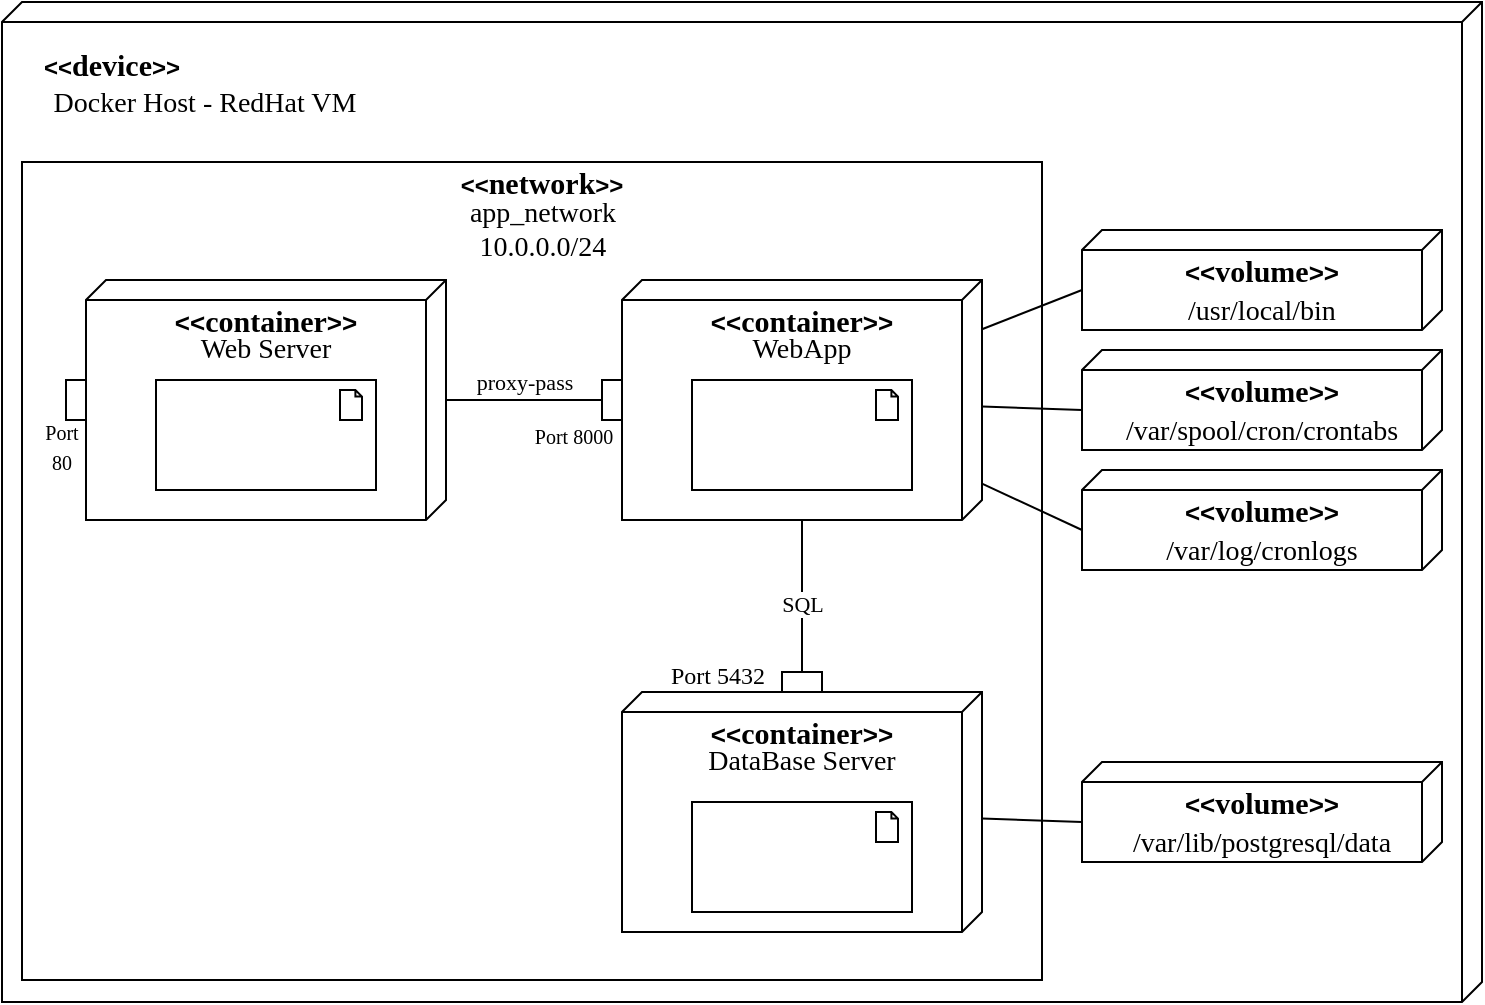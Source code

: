 <mxfile version="13.6.5" type="github">
  <diagram id="F9sWuauFsDqkvSQIgXCU" name="Page-1">
    <mxGraphModel dx="1221" dy="587" grid="1" gridSize="10" guides="1" tooltips="1" connect="1" arrows="1" fold="1" page="1" pageScale="1" pageWidth="850" pageHeight="1100" math="0" shadow="0" extFonts="Old Standard TT^https://fonts.googleapis.com/css?family=Old+Standard+TT">
      <root>
        <mxCell id="0" />
        <mxCell id="1" parent="0" />
        <mxCell id="rxS6ARzGvscLo5JfiblR-8" value="" style="verticalAlign=top;align=left;spacingTop=8;spacingLeft=2;spacingRight=12;shape=cube;size=10;direction=south;fontStyle=4;html=1;" vertex="1" parent="1">
          <mxGeometry x="40" y="20" width="740" height="500" as="geometry" />
        </mxCell>
        <mxCell id="rxS6ARzGvscLo5JfiblR-27" value="" style="rounded=0;whiteSpace=wrap;html=1;fillColor=#FFFFFF;fontFamily=Old Standard TT;" vertex="1" parent="1">
          <mxGeometry x="50" y="100" width="510" height="409" as="geometry" />
        </mxCell>
        <mxCell id="rxS6ARzGvscLo5JfiblR-1" value="" style="verticalAlign=top;align=left;spacingTop=8;spacingLeft=2;spacingRight=12;shape=cube;size=10;direction=south;fontStyle=4;html=1;" vertex="1" parent="1">
          <mxGeometry x="82" y="159" width="180" height="120" as="geometry" />
        </mxCell>
        <mxCell id="rxS6ARzGvscLo5JfiblR-2" value="" style="verticalAlign=top;align=left;spacingTop=8;spacingLeft=2;spacingRight=12;shape=cube;size=10;direction=south;fontStyle=4;html=1;" vertex="1" parent="1">
          <mxGeometry x="350" y="159" width="180" height="120" as="geometry" />
        </mxCell>
        <mxCell id="rxS6ARzGvscLo5JfiblR-3" value="" style="verticalAlign=top;align=left;spacingTop=8;spacingLeft=2;spacingRight=12;shape=cube;size=10;direction=south;fontStyle=4;html=1;" vertex="1" parent="1">
          <mxGeometry x="350" y="365" width="180" height="120" as="geometry" />
        </mxCell>
        <mxCell id="rxS6ARzGvscLo5JfiblR-4" value="" style="verticalAlign=top;align=left;spacingTop=8;spacingLeft=2;spacingRight=12;shape=cube;size=10;direction=south;fontStyle=4;html=1;" vertex="1" parent="1">
          <mxGeometry x="580" y="134" width="180" height="50" as="geometry" />
        </mxCell>
        <mxCell id="rxS6ARzGvscLo5JfiblR-5" value="" style="verticalAlign=top;align=left;spacingTop=8;spacingLeft=2;spacingRight=12;shape=cube;size=10;direction=south;fontStyle=4;html=1;" vertex="1" parent="1">
          <mxGeometry x="580" y="194" width="180" height="50" as="geometry" />
        </mxCell>
        <mxCell id="rxS6ARzGvscLo5JfiblR-6" value="" style="verticalAlign=top;align=left;spacingTop=8;spacingLeft=2;spacingRight=12;shape=cube;size=10;direction=south;fontStyle=4;html=1;" vertex="1" parent="1">
          <mxGeometry x="580" y="254" width="180" height="50" as="geometry" />
        </mxCell>
        <mxCell id="rxS6ARzGvscLo5JfiblR-7" value="" style="verticalAlign=top;align=left;spacingTop=8;spacingLeft=2;spacingRight=12;shape=cube;size=10;direction=south;fontStyle=4;html=1;" vertex="1" parent="1">
          <mxGeometry x="580" y="400" width="180" height="50" as="geometry" />
        </mxCell>
        <mxCell id="rxS6ARzGvscLo5JfiblR-17" value="&lt;b&gt;&lt;font face=&quot;Helvetica&quot;&gt;&amp;lt;&amp;lt;&lt;/font&gt;&lt;font style=&quot;font-size: 15px&quot;&gt;device&lt;/font&gt;&lt;font face=&quot;Helvetica&quot;&gt;&amp;gt;&amp;gt;&lt;/font&gt;&lt;/b&gt;" style="text;html=1;strokeColor=none;fillColor=none;align=center;verticalAlign=middle;whiteSpace=wrap;rounded=0;fontFamily=Old Standard TT;" vertex="1" parent="1">
          <mxGeometry x="50" y="41" width="90" height="20" as="geometry" />
        </mxCell>
        <mxCell id="rxS6ARzGvscLo5JfiblR-18" value="&lt;b&gt;&lt;font face=&quot;Helvetica&quot; style=&quot;font-size: 13px&quot;&gt;&amp;lt;&amp;lt;&lt;/font&gt;&lt;font style=&quot;font-size: 15px&quot;&gt;container&lt;/font&gt;&lt;font face=&quot;Helvetica&quot; style=&quot;font-size: 13px&quot;&gt;&amp;gt;&amp;gt;&lt;/font&gt;&lt;/b&gt;" style="text;html=1;strokeColor=none;fillColor=none;align=center;verticalAlign=middle;whiteSpace=wrap;rounded=0;fontFamily=Old Standard TT;" vertex="1" parent="1">
          <mxGeometry x="122" y="169" width="100" height="20" as="geometry" />
        </mxCell>
        <mxCell id="rxS6ARzGvscLo5JfiblR-19" value="&lt;b&gt;&lt;font face=&quot;Helvetica&quot; style=&quot;font-size: 13px&quot;&gt;&amp;lt;&amp;lt;&lt;/font&gt;&lt;font style=&quot;font-size: 15px&quot;&gt;container&lt;/font&gt;&lt;font face=&quot;Helvetica&quot; style=&quot;font-size: 13px&quot;&gt;&amp;gt;&amp;gt;&lt;/font&gt;&lt;/b&gt;" style="text;html=1;strokeColor=none;fillColor=none;align=center;verticalAlign=middle;whiteSpace=wrap;rounded=0;fontFamily=Old Standard TT;" vertex="1" parent="1">
          <mxGeometry x="390" y="169" width="100" height="20" as="geometry" />
        </mxCell>
        <mxCell id="rxS6ARzGvscLo5JfiblR-20" value="&lt;b&gt;&lt;font face=&quot;Helvetica&quot; style=&quot;font-size: 13px&quot;&gt;&amp;lt;&amp;lt;&lt;/font&gt;&lt;font style=&quot;font-size: 15px&quot;&gt;container&lt;/font&gt;&lt;font face=&quot;Helvetica&quot; style=&quot;font-size: 13px&quot;&gt;&amp;gt;&amp;gt;&lt;/font&gt;&lt;/b&gt;" style="text;html=1;strokeColor=none;fillColor=none;align=center;verticalAlign=middle;whiteSpace=wrap;rounded=0;fontFamily=Old Standard TT;" vertex="1" parent="1">
          <mxGeometry x="390" y="375" width="100" height="20" as="geometry" />
        </mxCell>
        <mxCell id="rxS6ARzGvscLo5JfiblR-21" value="&lt;b&gt;&lt;font face=&quot;Helvetica&quot; style=&quot;font-size: 13px&quot;&gt;&amp;lt;&amp;lt;&lt;/font&gt;&lt;font style=&quot;font-size: 15px&quot;&gt;volume&lt;/font&gt;&lt;font face=&quot;Helvetica&quot; style=&quot;font-size: 13px&quot;&gt;&amp;gt;&amp;gt;&lt;/font&gt;&lt;/b&gt;" style="text;html=1;strokeColor=none;fillColor=none;align=center;verticalAlign=middle;whiteSpace=wrap;rounded=0;fontFamily=Old Standard TT;" vertex="1" parent="1">
          <mxGeometry x="620" y="144" width="100" height="20" as="geometry" />
        </mxCell>
        <mxCell id="rxS6ARzGvscLo5JfiblR-23" value="&lt;b&gt;&lt;font face=&quot;Helvetica&quot; style=&quot;font-size: 13px&quot;&gt;&amp;lt;&amp;lt;&lt;/font&gt;&lt;font style=&quot;font-size: 15px&quot;&gt;volume&lt;/font&gt;&lt;font face=&quot;Helvetica&quot; style=&quot;font-size: 13px&quot;&gt;&amp;gt;&amp;gt;&lt;/font&gt;&lt;/b&gt;" style="text;html=1;strokeColor=none;fillColor=none;align=center;verticalAlign=middle;whiteSpace=wrap;rounded=0;fontFamily=Old Standard TT;" vertex="1" parent="1">
          <mxGeometry x="620" y="204" width="100" height="20" as="geometry" />
        </mxCell>
        <mxCell id="rxS6ARzGvscLo5JfiblR-24" value="&lt;b&gt;&lt;font face=&quot;Helvetica&quot; style=&quot;font-size: 13px&quot;&gt;&amp;lt;&amp;lt;&lt;/font&gt;&lt;font style=&quot;font-size: 15px&quot;&gt;volume&lt;/font&gt;&lt;font face=&quot;Helvetica&quot; style=&quot;font-size: 13px&quot;&gt;&amp;gt;&amp;gt;&lt;/font&gt;&lt;/b&gt;" style="text;html=1;strokeColor=none;fillColor=none;align=center;verticalAlign=middle;whiteSpace=wrap;rounded=0;fontFamily=Old Standard TT;" vertex="1" parent="1">
          <mxGeometry x="620" y="264" width="100" height="20" as="geometry" />
        </mxCell>
        <mxCell id="rxS6ARzGvscLo5JfiblR-25" value="&lt;b&gt;&lt;font face=&quot;Helvetica&quot; style=&quot;font-size: 13px&quot;&gt;&amp;lt;&amp;lt;&lt;/font&gt;&lt;font style=&quot;font-size: 15px&quot;&gt;volume&lt;/font&gt;&lt;font face=&quot;Helvetica&quot; style=&quot;font-size: 13px&quot;&gt;&amp;gt;&amp;gt;&lt;/font&gt;&lt;/b&gt;" style="text;html=1;strokeColor=none;fillColor=none;align=center;verticalAlign=middle;whiteSpace=wrap;rounded=0;fontFamily=Old Standard TT;" vertex="1" parent="1">
          <mxGeometry x="620" y="410" width="100" height="20" as="geometry" />
        </mxCell>
        <mxCell id="rxS6ARzGvscLo5JfiblR-26" value="" style="html=1;outlineConnect=0;whiteSpace=wrap;shape=mxgraph.archimate3.application;appType=artifact;archiType=square;fontFamily=Old Standard TT;fillColor=#FFFFFF;" vertex="1" parent="1">
          <mxGeometry x="117" y="209" width="110" height="55" as="geometry" />
        </mxCell>
        <mxCell id="rxS6ARzGvscLo5JfiblR-28" value="&lt;b&gt;&lt;font face=&quot;Helvetica&quot;&gt;&amp;lt;&amp;lt;&lt;/font&gt;&lt;span style=&quot;font-size: 15px&quot;&gt;network&lt;/span&gt;&lt;font face=&quot;Helvetica&quot;&gt;&amp;gt;&amp;gt;&lt;/font&gt;&lt;/b&gt;" style="text;html=1;strokeColor=none;fillColor=none;align=center;verticalAlign=middle;whiteSpace=wrap;rounded=0;fontFamily=Old Standard TT;" vertex="1" parent="1">
          <mxGeometry x="265" y="100" width="90" height="20" as="geometry" />
        </mxCell>
        <mxCell id="rxS6ARzGvscLo5JfiblR-29" value="" style="html=1;outlineConnect=0;whiteSpace=wrap;shape=mxgraph.archimate3.application;appType=artifact;archiType=square;fontFamily=Old Standard TT;fillColor=#FFFFFF;" vertex="1" parent="1">
          <mxGeometry x="385" y="209" width="110" height="55" as="geometry" />
        </mxCell>
        <mxCell id="rxS6ARzGvscLo5JfiblR-30" value="" style="html=1;outlineConnect=0;whiteSpace=wrap;shape=mxgraph.archimate3.application;appType=artifact;archiType=square;fontFamily=Old Standard TT;fillColor=#FFFFFF;" vertex="1" parent="1">
          <mxGeometry x="385" y="420" width="110" height="55" as="geometry" />
        </mxCell>
        <mxCell id="rxS6ARzGvscLo5JfiblR-32" value="proxy-pass" style="html=1;verticalAlign=bottom;endArrow=none;fontFamily=Old Standard TT;startArrow=none;startFill=0;endFill=0;endSize=4;startSize=4;entryX=0;entryY=0.5;entryDx=0;entryDy=0;labelBackgroundColor=none;" edge="1" parent="1" source="rxS6ARzGvscLo5JfiblR-1" target="rxS6ARzGvscLo5JfiblR-38">
          <mxGeometry width="80" relative="1" as="geometry">
            <mxPoint x="265" y="224" as="sourcePoint" />
            <mxPoint x="330" y="218" as="targetPoint" />
          </mxGeometry>
        </mxCell>
        <mxCell id="rxS6ARzGvscLo5JfiblR-33" value="SQL" style="html=1;verticalAlign=bottom;endArrow=none;fontFamily=Old Standard TT;startArrow=none;startFill=0;endFill=0;endSize=4;startSize=4;entryX=1;entryY=0.5;entryDx=0;entryDy=0;" edge="1" parent="1" source="rxS6ARzGvscLo5JfiblR-2" target="rxS6ARzGvscLo5JfiblR-40">
          <mxGeometry x="0.342" width="80" relative="1" as="geometry">
            <mxPoint x="385" y="320" as="sourcePoint" />
            <mxPoint x="440" y="350" as="targetPoint" />
            <mxPoint as="offset" />
          </mxGeometry>
        </mxCell>
        <mxCell id="rxS6ARzGvscLo5JfiblR-34" value="" style="endArrow=none;html=1;fontFamily=Old Standard TT;entryX=0;entryY=0;entryDx=30;entryDy=180;entryPerimeter=0;" edge="1" parent="1" source="rxS6ARzGvscLo5JfiblR-2" target="rxS6ARzGvscLo5JfiblR-5">
          <mxGeometry width="50" height="50" relative="1" as="geometry">
            <mxPoint x="495" y="350" as="sourcePoint" />
            <mxPoint x="545" y="300" as="targetPoint" />
          </mxGeometry>
        </mxCell>
        <mxCell id="rxS6ARzGvscLo5JfiblR-35" value="" style="endArrow=none;html=1;fontFamily=Old Standard TT;entryX=0;entryY=0;entryDx=30;entryDy=180;entryPerimeter=0;" edge="1" parent="1" source="rxS6ARzGvscLo5JfiblR-2" target="rxS6ARzGvscLo5JfiblR-6">
          <mxGeometry width="50" height="50" relative="1" as="geometry">
            <mxPoint x="540" y="232.214" as="sourcePoint" />
            <mxPoint x="590" y="234" as="targetPoint" />
          </mxGeometry>
        </mxCell>
        <mxCell id="rxS6ARzGvscLo5JfiblR-36" value="" style="endArrow=none;html=1;fontFamily=Old Standard TT;entryX=0;entryY=0;entryDx=30;entryDy=180;entryPerimeter=0;" edge="1" parent="1" source="rxS6ARzGvscLo5JfiblR-2" target="rxS6ARzGvscLo5JfiblR-4">
          <mxGeometry width="50" height="50" relative="1" as="geometry">
            <mxPoint x="495" y="119.996" as="sourcePoint" />
            <mxPoint x="545.0" y="143.21" as="targetPoint" />
          </mxGeometry>
        </mxCell>
        <mxCell id="rxS6ARzGvscLo5JfiblR-37" value="" style="endArrow=none;html=1;fontFamily=Old Standard TT;entryX=0;entryY=0;entryDx=30;entryDy=180;entryPerimeter=0;" edge="1" parent="1" source="rxS6ARzGvscLo5JfiblR-3" target="rxS6ARzGvscLo5JfiblR-7">
          <mxGeometry width="50" height="50" relative="1" as="geometry">
            <mxPoint x="580" y="341.786" as="sourcePoint" />
            <mxPoint x="630.0" y="365" as="targetPoint" />
          </mxGeometry>
        </mxCell>
        <mxCell id="rxS6ARzGvscLo5JfiblR-38" value="" style="rounded=0;whiteSpace=wrap;html=1;fillColor=#FFFFFF;fontFamily=Old Standard TT;" vertex="1" parent="1">
          <mxGeometry x="340" y="209" width="10" height="20" as="geometry" />
        </mxCell>
        <mxCell id="rxS6ARzGvscLo5JfiblR-39" value="&lt;font style=&quot;font-size: 10px&quot;&gt;Port 8000&lt;/font&gt;" style="text;html=1;strokeColor=none;fillColor=none;align=center;verticalAlign=middle;whiteSpace=wrap;rounded=0;fontFamily=Old Standard TT;" vertex="1" parent="1">
          <mxGeometry x="302" y="226.5" width="48" height="20" as="geometry" />
        </mxCell>
        <mxCell id="rxS6ARzGvscLo5JfiblR-40" value="" style="rounded=0;whiteSpace=wrap;html=1;fillColor=#FFFFFF;fontFamily=Old Standard TT;rotation=-90;" vertex="1" parent="1">
          <mxGeometry x="435" y="350" width="10" height="20" as="geometry" />
        </mxCell>
        <mxCell id="rxS6ARzGvscLo5JfiblR-41" value="Port 5432" style="text;html=1;strokeColor=none;fillColor=none;align=center;verticalAlign=middle;whiteSpace=wrap;rounded=0;fontFamily=Old Standard TT;" vertex="1" parent="1">
          <mxGeometry x="368" y="347" width="60" height="20" as="geometry" />
        </mxCell>
        <mxCell id="rxS6ARzGvscLo5JfiblR-42" value="&lt;font style=&quot;font-size: 14px&quot;&gt;WebApp&lt;/font&gt;" style="text;html=1;strokeColor=none;fillColor=none;align=center;verticalAlign=middle;whiteSpace=wrap;rounded=0;fontFamily=Old Standard TT;" vertex="1" parent="1">
          <mxGeometry x="420" y="184" width="40" height="20" as="geometry" />
        </mxCell>
        <mxCell id="rxS6ARzGvscLo5JfiblR-43" value="&lt;font style=&quot;font-size: 14px&quot;&gt;Web Server&lt;/font&gt;" style="text;html=1;strokeColor=none;fillColor=none;align=center;verticalAlign=middle;whiteSpace=wrap;rounded=0;fontFamily=Old Standard TT;" vertex="1" parent="1">
          <mxGeometry x="127" y="184" width="90" height="20" as="geometry" />
        </mxCell>
        <mxCell id="rxS6ARzGvscLo5JfiblR-44" value="&lt;font style=&quot;font-size: 14px&quot;&gt;DataBase Server&lt;/font&gt;" style="text;html=1;strokeColor=none;fillColor=none;align=center;verticalAlign=middle;whiteSpace=wrap;rounded=0;fontFamily=Old Standard TT;" vertex="1" parent="1">
          <mxGeometry x="380" y="390" width="120" height="20" as="geometry" />
        </mxCell>
        <mxCell id="rxS6ARzGvscLo5JfiblR-45" value="&lt;font style=&quot;font-size: 14px&quot;&gt;app_network&lt;br&gt;10.0.0.0/24&lt;br&gt;&lt;/font&gt;" style="text;html=1;strokeColor=none;fillColor=none;align=center;verticalAlign=middle;whiteSpace=wrap;rounded=0;fontFamily=Old Standard TT;" vertex="1" parent="1">
          <mxGeometry x="257.5" y="124" width="105" height="20" as="geometry" />
        </mxCell>
        <mxCell id="rxS6ARzGvscLo5JfiblR-46" value="&lt;font style=&quot;font-size: 14px&quot;&gt;Docker Host - RedHat VM&lt;/font&gt;" style="text;html=1;strokeColor=none;fillColor=none;align=center;verticalAlign=middle;whiteSpace=wrap;rounded=0;fontFamily=Old Standard TT;" vertex="1" parent="1">
          <mxGeometry x="54.5" y="61" width="172.5" height="20" as="geometry" />
        </mxCell>
        <mxCell id="rxS6ARzGvscLo5JfiblR-47" value="" style="rounded=0;whiteSpace=wrap;html=1;fillColor=#FFFFFF;fontFamily=Old Standard TT;" vertex="1" parent="1">
          <mxGeometry x="72" y="209" width="10" height="20" as="geometry" />
        </mxCell>
        <mxCell id="rxS6ARzGvscLo5JfiblR-48" value="&lt;font style=&quot;font-size: 10px&quot;&gt;Port &lt;br&gt;80&lt;/font&gt;" style="text;html=1;strokeColor=none;fillColor=none;align=center;verticalAlign=middle;whiteSpace=wrap;rounded=0;fontFamily=Old Standard TT;" vertex="1" parent="1">
          <mxGeometry x="54.5" y="232" width="30" height="20" as="geometry" />
        </mxCell>
        <mxCell id="rxS6ARzGvscLo5JfiblR-49" value="&lt;div style=&quot;font-size: 14px ; line-height: 19px&quot;&gt;&lt;span style=&quot;background-color: rgb(255 , 255 , 255)&quot;&gt;/var/lib/postgresql/data&lt;/span&gt;&lt;/div&gt;" style="text;html=1;strokeColor=none;fillColor=none;align=center;verticalAlign=middle;whiteSpace=wrap;rounded=0;fontFamily=Old Standard TT;" vertex="1" parent="1">
          <mxGeometry x="590" y="430" width="160" height="20" as="geometry" />
        </mxCell>
        <mxCell id="rxS6ARzGvscLo5JfiblR-50" value="&lt;div style=&quot;font-size: 14px ; line-height: 19px&quot;&gt;&lt;span style=&quot;background-color: rgb(255 , 255 , 255)&quot;&gt;/var/log/cronlogs&lt;/span&gt;&lt;/div&gt;" style="text;html=1;strokeColor=none;fillColor=none;align=center;verticalAlign=middle;whiteSpace=wrap;rounded=0;fontFamily=Old Standard TT;" vertex="1" parent="1">
          <mxGeometry x="590" y="284" width="160" height="20" as="geometry" />
        </mxCell>
        <mxCell id="rxS6ARzGvscLo5JfiblR-51" value="&lt;div style=&quot;font-size: 14px ; line-height: 19px&quot;&gt;&lt;span style=&quot;background-color: rgb(255 , 255 , 255)&quot;&gt;/var/spool/cron/crontabs&lt;/span&gt;&lt;/div&gt;" style="text;html=1;strokeColor=none;fillColor=none;align=center;verticalAlign=middle;whiteSpace=wrap;rounded=0;fontFamily=Old Standard TT;" vertex="1" parent="1">
          <mxGeometry x="590" y="224" width="160" height="20" as="geometry" />
        </mxCell>
        <mxCell id="rxS6ARzGvscLo5JfiblR-52" value="&lt;div style=&quot;font-size: 14px ; line-height: 19px&quot;&gt;&lt;span style=&quot;background-color: rgb(255 , 255 , 255)&quot;&gt;/usr/local/bin&lt;/span&gt;&lt;/div&gt;" style="text;html=1;strokeColor=none;fillColor=none;align=center;verticalAlign=middle;whiteSpace=wrap;rounded=0;fontFamily=Old Standard TT;" vertex="1" parent="1">
          <mxGeometry x="590" y="164" width="160" height="20" as="geometry" />
        </mxCell>
      </root>
    </mxGraphModel>
  </diagram>
</mxfile>
